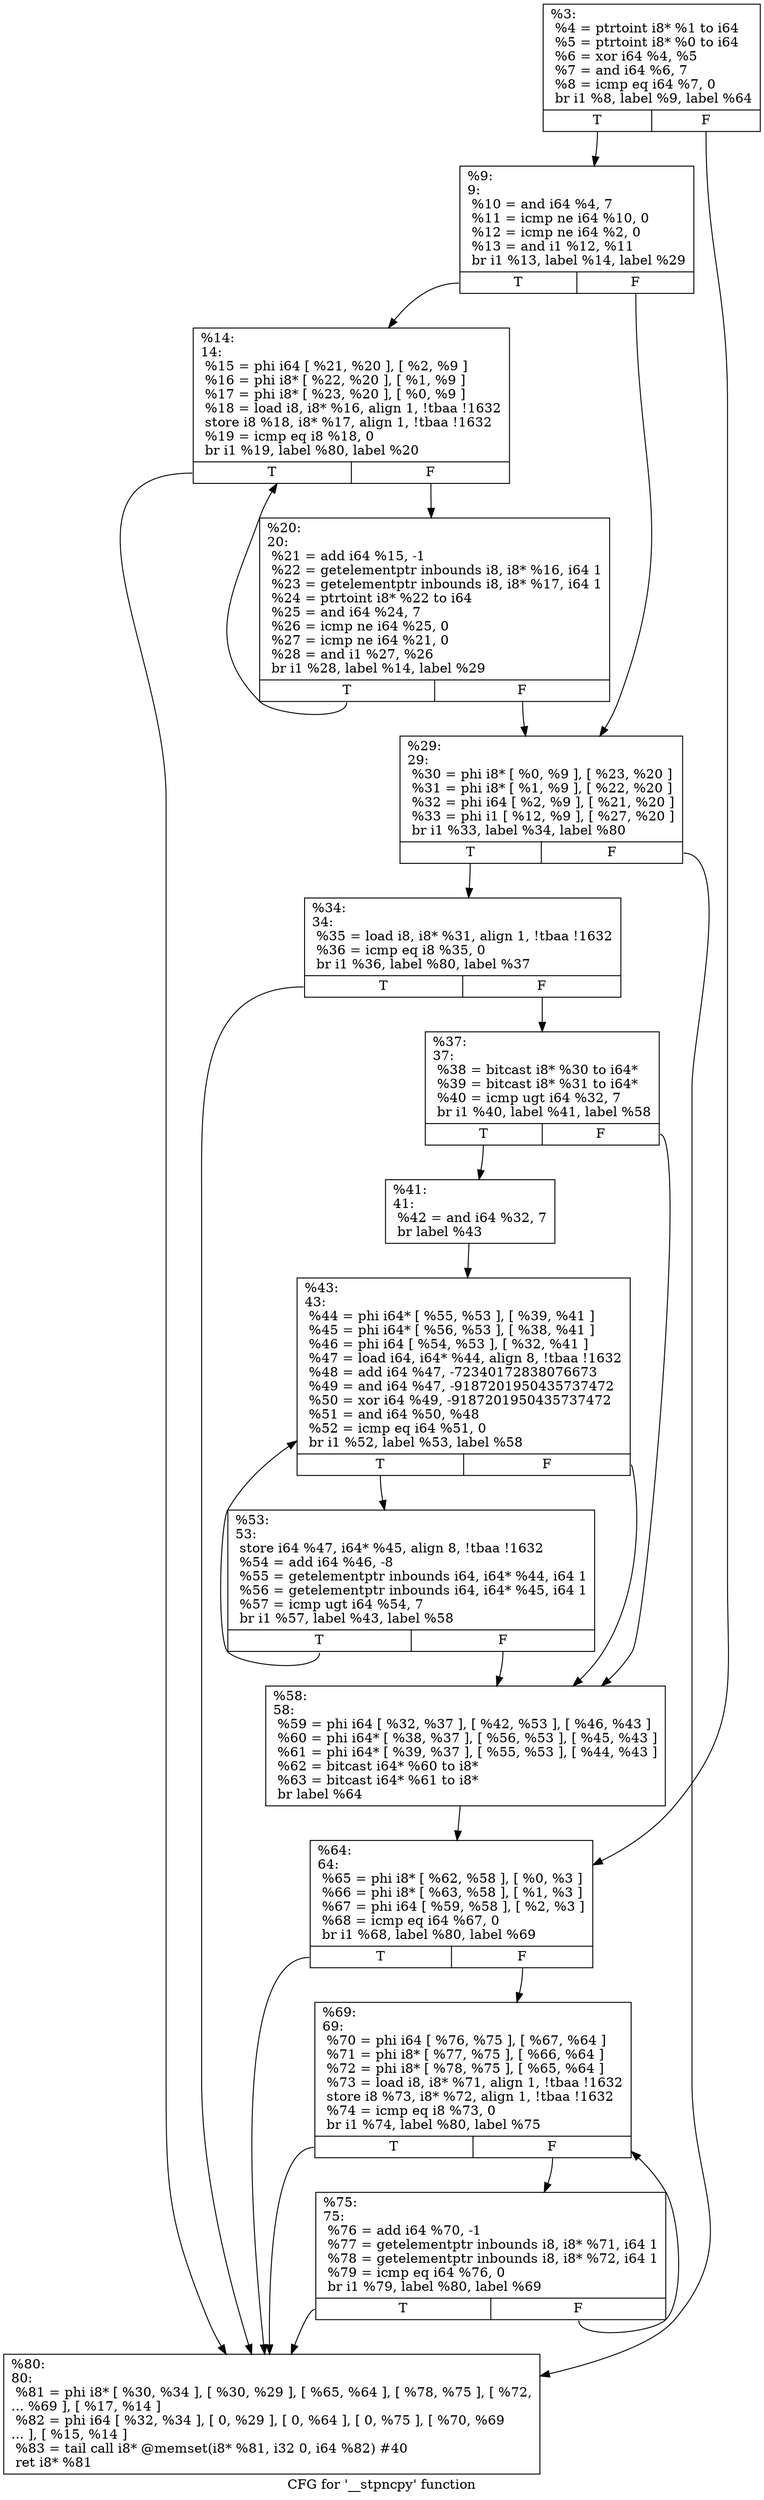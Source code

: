 digraph "CFG for '__stpncpy' function" {
	label="CFG for '__stpncpy' function";

	Node0x17592c0 [shape=record,label="{%3:\l  %4 = ptrtoint i8* %1 to i64\l  %5 = ptrtoint i8* %0 to i64\l  %6 = xor i64 %4, %5\l  %7 = and i64 %6, 7\l  %8 = icmp eq i64 %7, 0\l  br i1 %8, label %9, label %64\l|{<s0>T|<s1>F}}"];
	Node0x17592c0:s0 -> Node0x1759310;
	Node0x17592c0:s1 -> Node0x1759630;
	Node0x1759310 [shape=record,label="{%9:\l9:                                                \l  %10 = and i64 %4, 7\l  %11 = icmp ne i64 %10, 0\l  %12 = icmp ne i64 %2, 0\l  %13 = and i1 %12, %11\l  br i1 %13, label %14, label %29\l|{<s0>T|<s1>F}}"];
	Node0x1759310:s0 -> Node0x1759360;
	Node0x1759310:s1 -> Node0x1759400;
	Node0x1759360 [shape=record,label="{%14:\l14:                                               \l  %15 = phi i64 [ %21, %20 ], [ %2, %9 ]\l  %16 = phi i8* [ %22, %20 ], [ %1, %9 ]\l  %17 = phi i8* [ %23, %20 ], [ %0, %9 ]\l  %18 = load i8, i8* %16, align 1, !tbaa !1632\l  store i8 %18, i8* %17, align 1, !tbaa !1632\l  %19 = icmp eq i8 %18, 0\l  br i1 %19, label %80, label %20\l|{<s0>T|<s1>F}}"];
	Node0x1759360:s0 -> Node0x1759720;
	Node0x1759360:s1 -> Node0x17593b0;
	Node0x17593b0 [shape=record,label="{%20:\l20:                                               \l  %21 = add i64 %15, -1\l  %22 = getelementptr inbounds i8, i8* %16, i64 1\l  %23 = getelementptr inbounds i8, i8* %17, i64 1\l  %24 = ptrtoint i8* %22 to i64\l  %25 = and i64 %24, 7\l  %26 = icmp ne i64 %25, 0\l  %27 = icmp ne i64 %21, 0\l  %28 = and i1 %27, %26\l  br i1 %28, label %14, label %29\l|{<s0>T|<s1>F}}"];
	Node0x17593b0:s0 -> Node0x1759360;
	Node0x17593b0:s1 -> Node0x1759400;
	Node0x1759400 [shape=record,label="{%29:\l29:                                               \l  %30 = phi i8* [ %0, %9 ], [ %23, %20 ]\l  %31 = phi i8* [ %1, %9 ], [ %22, %20 ]\l  %32 = phi i64 [ %2, %9 ], [ %21, %20 ]\l  %33 = phi i1 [ %12, %9 ], [ %27, %20 ]\l  br i1 %33, label %34, label %80\l|{<s0>T|<s1>F}}"];
	Node0x1759400:s0 -> Node0x1759450;
	Node0x1759400:s1 -> Node0x1759720;
	Node0x1759450 [shape=record,label="{%34:\l34:                                               \l  %35 = load i8, i8* %31, align 1, !tbaa !1632\l  %36 = icmp eq i8 %35, 0\l  br i1 %36, label %80, label %37\l|{<s0>T|<s1>F}}"];
	Node0x1759450:s0 -> Node0x1759720;
	Node0x1759450:s1 -> Node0x17594a0;
	Node0x17594a0 [shape=record,label="{%37:\l37:                                               \l  %38 = bitcast i8* %30 to i64*\l  %39 = bitcast i8* %31 to i64*\l  %40 = icmp ugt i64 %32, 7\l  br i1 %40, label %41, label %58\l|{<s0>T|<s1>F}}"];
	Node0x17594a0:s0 -> Node0x17594f0;
	Node0x17594a0:s1 -> Node0x17595e0;
	Node0x17594f0 [shape=record,label="{%41:\l41:                                               \l  %42 = and i64 %32, 7\l  br label %43\l}"];
	Node0x17594f0 -> Node0x1759540;
	Node0x1759540 [shape=record,label="{%43:\l43:                                               \l  %44 = phi i64* [ %55, %53 ], [ %39, %41 ]\l  %45 = phi i64* [ %56, %53 ], [ %38, %41 ]\l  %46 = phi i64 [ %54, %53 ], [ %32, %41 ]\l  %47 = load i64, i64* %44, align 8, !tbaa !1632\l  %48 = add i64 %47, -72340172838076673\l  %49 = and i64 %47, -9187201950435737472\l  %50 = xor i64 %49, -9187201950435737472\l  %51 = and i64 %50, %48\l  %52 = icmp eq i64 %51, 0\l  br i1 %52, label %53, label %58\l|{<s0>T|<s1>F}}"];
	Node0x1759540:s0 -> Node0x1759590;
	Node0x1759540:s1 -> Node0x17595e0;
	Node0x1759590 [shape=record,label="{%53:\l53:                                               \l  store i64 %47, i64* %45, align 8, !tbaa !1632\l  %54 = add i64 %46, -8\l  %55 = getelementptr inbounds i64, i64* %44, i64 1\l  %56 = getelementptr inbounds i64, i64* %45, i64 1\l  %57 = icmp ugt i64 %54, 7\l  br i1 %57, label %43, label %58\l|{<s0>T|<s1>F}}"];
	Node0x1759590:s0 -> Node0x1759540;
	Node0x1759590:s1 -> Node0x17595e0;
	Node0x17595e0 [shape=record,label="{%58:\l58:                                               \l  %59 = phi i64 [ %32, %37 ], [ %42, %53 ], [ %46, %43 ]\l  %60 = phi i64* [ %38, %37 ], [ %56, %53 ], [ %45, %43 ]\l  %61 = phi i64* [ %39, %37 ], [ %55, %53 ], [ %44, %43 ]\l  %62 = bitcast i64* %60 to i8*\l  %63 = bitcast i64* %61 to i8*\l  br label %64\l}"];
	Node0x17595e0 -> Node0x1759630;
	Node0x1759630 [shape=record,label="{%64:\l64:                                               \l  %65 = phi i8* [ %62, %58 ], [ %0, %3 ]\l  %66 = phi i8* [ %63, %58 ], [ %1, %3 ]\l  %67 = phi i64 [ %59, %58 ], [ %2, %3 ]\l  %68 = icmp eq i64 %67, 0\l  br i1 %68, label %80, label %69\l|{<s0>T|<s1>F}}"];
	Node0x1759630:s0 -> Node0x1759720;
	Node0x1759630:s1 -> Node0x1759680;
	Node0x1759680 [shape=record,label="{%69:\l69:                                               \l  %70 = phi i64 [ %76, %75 ], [ %67, %64 ]\l  %71 = phi i8* [ %77, %75 ], [ %66, %64 ]\l  %72 = phi i8* [ %78, %75 ], [ %65, %64 ]\l  %73 = load i8, i8* %71, align 1, !tbaa !1632\l  store i8 %73, i8* %72, align 1, !tbaa !1632\l  %74 = icmp eq i8 %73, 0\l  br i1 %74, label %80, label %75\l|{<s0>T|<s1>F}}"];
	Node0x1759680:s0 -> Node0x1759720;
	Node0x1759680:s1 -> Node0x17596d0;
	Node0x17596d0 [shape=record,label="{%75:\l75:                                               \l  %76 = add i64 %70, -1\l  %77 = getelementptr inbounds i8, i8* %71, i64 1\l  %78 = getelementptr inbounds i8, i8* %72, i64 1\l  %79 = icmp eq i64 %76, 0\l  br i1 %79, label %80, label %69\l|{<s0>T|<s1>F}}"];
	Node0x17596d0:s0 -> Node0x1759720;
	Node0x17596d0:s1 -> Node0x1759680;
	Node0x1759720 [shape=record,label="{%80:\l80:                                               \l  %81 = phi i8* [ %30, %34 ], [ %30, %29 ], [ %65, %64 ], [ %78, %75 ], [ %72,\l... %69 ], [ %17, %14 ]\l  %82 = phi i64 [ %32, %34 ], [ 0, %29 ], [ 0, %64 ], [ 0, %75 ], [ %70, %69\l... ], [ %15, %14 ]\l  %83 = tail call i8* @memset(i8* %81, i32 0, i64 %82) #40\l  ret i8* %81\l}"];
}
